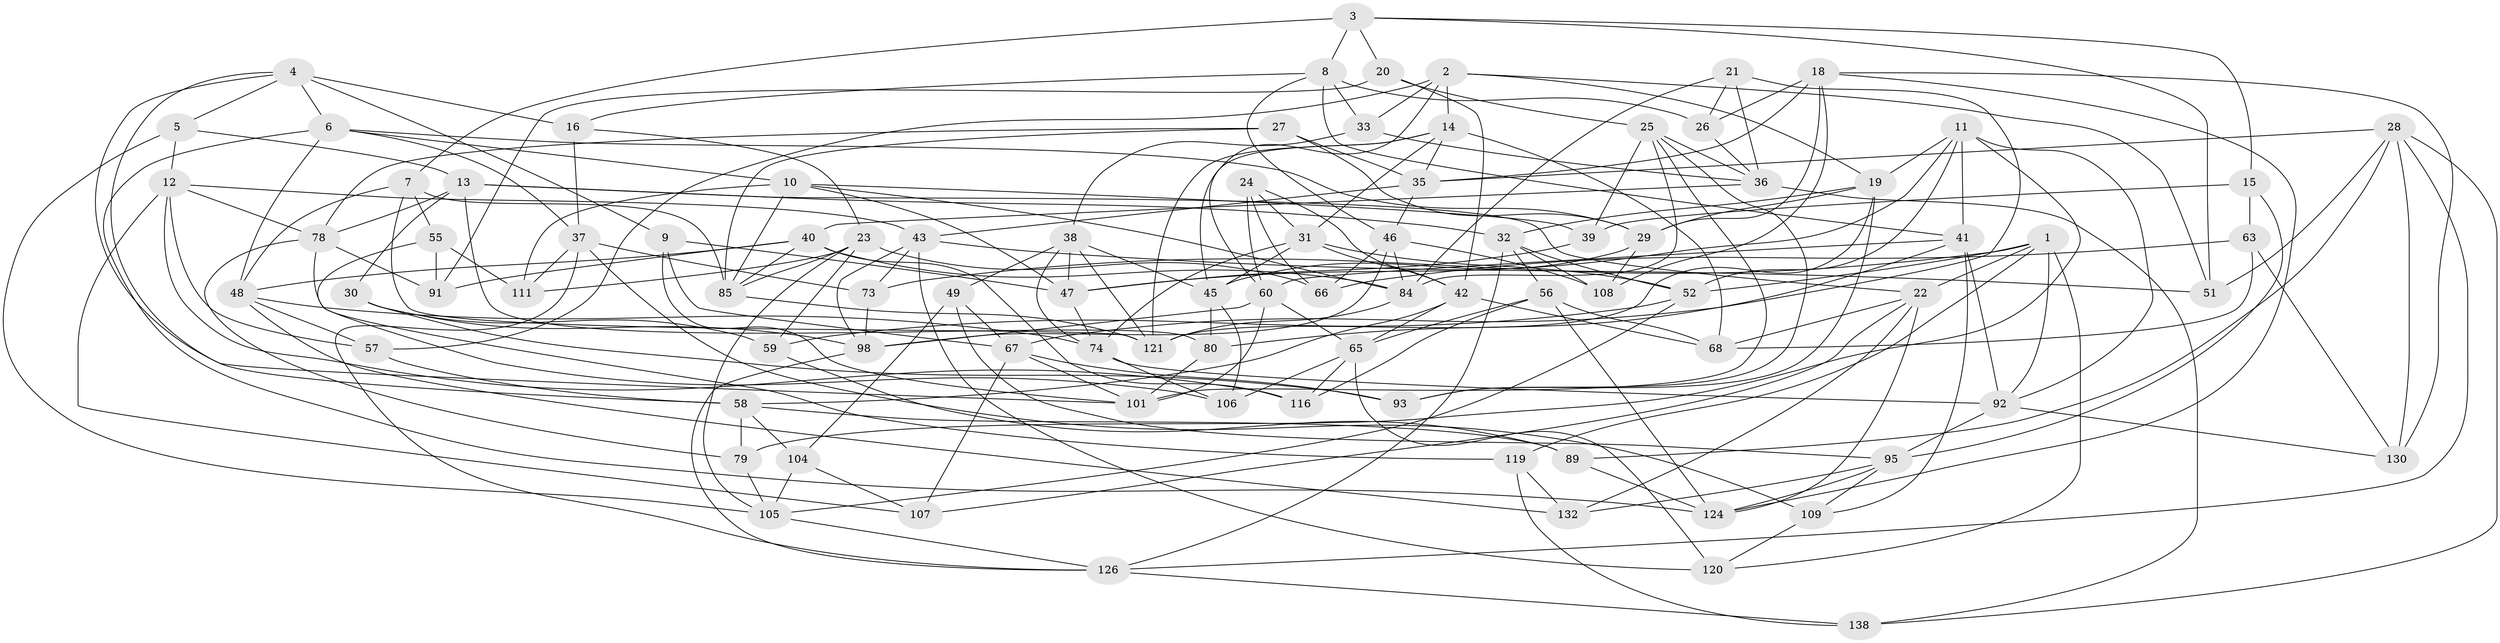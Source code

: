// Generated by graph-tools (version 1.1) at 2025/24/03/03/25 07:24:25]
// undirected, 89 vertices, 228 edges
graph export_dot {
graph [start="1"]
  node [color=gray90,style=filled];
  1 [super="+128"];
  2 [super="+34"];
  3 [super="+53"];
  4 [super="+70"];
  5;
  6 [super="+99"];
  7 [super="+131"];
  8 [super="+112"];
  9;
  10 [super="+117"];
  11 [super="+17"];
  12 [super="+114"];
  13 [super="+87"];
  14 [super="+62"];
  15;
  16;
  18 [super="+44"];
  19 [super="+64"];
  20;
  21;
  22 [super="+113"];
  23 [super="+134"];
  24;
  25 [super="+97"];
  26;
  27;
  28 [super="+61"];
  29 [super="+83"];
  30;
  31 [super="+100"];
  32 [super="+110"];
  33;
  35 [super="+50"];
  36 [super="+81"];
  37 [super="+69"];
  38 [super="+76"];
  39;
  40 [super="+77"];
  41 [super="+54"];
  42 [super="+71"];
  43 [super="+103"];
  45 [super="+82"];
  46 [super="+141"];
  47 [super="+123"];
  48 [super="+118"];
  49;
  51;
  52 [super="+88"];
  55;
  56 [super="+72"];
  57;
  58 [super="+139"];
  59;
  60 [super="+135"];
  63;
  65 [super="+94"];
  66;
  67 [super="+90"];
  68 [super="+75"];
  73;
  74 [super="+125"];
  78 [super="+96"];
  79;
  80;
  84 [super="+133"];
  85 [super="+86"];
  89;
  91;
  92 [super="+102"];
  93;
  95 [super="+122"];
  98 [super="+127"];
  101 [super="+115"];
  104;
  105 [super="+140"];
  106;
  107;
  108;
  109;
  111;
  116;
  119;
  120;
  121 [super="+129"];
  124 [super="+137"];
  126 [super="+136"];
  130;
  132;
  138;
  1 -- 120;
  1 -- 52;
  1 -- 119;
  1 -- 73;
  1 -- 92;
  1 -- 22;
  2 -- 33;
  2 -- 57;
  2 -- 51;
  2 -- 19;
  2 -- 60;
  2 -- 14;
  3 -- 7 [weight=2];
  3 -- 20;
  3 -- 8;
  3 -- 51;
  3 -- 15;
  4 -- 101;
  4 -- 16;
  4 -- 5;
  4 -- 9;
  4 -- 6;
  4 -- 58;
  5 -- 12;
  5 -- 13;
  5 -- 105;
  6 -- 29;
  6 -- 124;
  6 -- 10;
  6 -- 37;
  6 -- 48;
  7 -- 55;
  7 -- 85;
  7 -- 121;
  7 -- 48;
  8 -- 26;
  8 -- 16;
  8 -- 33;
  8 -- 41;
  8 -- 46;
  9 -- 67;
  9 -- 47;
  9 -- 101;
  10 -- 39;
  10 -- 111;
  10 -- 84;
  10 -- 47;
  10 -- 85;
  11 -- 19;
  11 -- 47;
  11 -- 41;
  11 -- 52;
  11 -- 79;
  11 -- 92;
  12 -- 57;
  12 -- 43;
  12 -- 116;
  12 -- 107;
  12 -- 78;
  13 -- 78;
  13 -- 80;
  13 -- 30;
  13 -- 32;
  13 -- 22;
  14 -- 121;
  14 -- 68;
  14 -- 31;
  14 -- 35;
  14 -- 45;
  15 -- 39;
  15 -- 63;
  15 -- 95;
  16 -- 37;
  16 -- 23;
  18 -- 124;
  18 -- 26;
  18 -- 108;
  18 -- 35;
  18 -- 29;
  18 -- 130;
  19 -- 121;
  19 -- 93;
  19 -- 32;
  19 -- 29;
  20 -- 25;
  20 -- 91;
  20 -- 42;
  21 -- 84;
  21 -- 26;
  21 -- 67;
  21 -- 36;
  22 -- 132;
  22 -- 107;
  22 -- 68;
  22 -- 124;
  23 -- 105;
  23 -- 66;
  23 -- 85;
  23 -- 59;
  23 -- 111;
  24 -- 60;
  24 -- 66;
  24 -- 42;
  24 -- 31;
  25 -- 101;
  25 -- 36;
  25 -- 93;
  25 -- 39;
  25 -- 84;
  26 -- 36;
  27 -- 85;
  27 -- 29;
  27 -- 78;
  27 -- 35;
  28 -- 35;
  28 -- 51;
  28 -- 89;
  28 -- 138;
  28 -- 130;
  28 -- 126;
  29 -- 108;
  29 -- 45;
  30 -- 59;
  30 -- 93;
  30 -- 98;
  31 -- 74;
  31 -- 42;
  31 -- 52;
  31 -- 45;
  32 -- 108;
  32 -- 52;
  32 -- 56;
  32 -- 126;
  33 -- 36;
  33 -- 38;
  35 -- 43;
  35 -- 46;
  36 -- 138;
  36 -- 40;
  37 -- 73;
  37 -- 109;
  37 -- 111;
  37 -- 126;
  38 -- 47;
  38 -- 49;
  38 -- 45;
  38 -- 121;
  38 -- 74;
  39 -- 47;
  40 -- 84;
  40 -- 91;
  40 -- 48;
  40 -- 116;
  40 -- 85;
  41 -- 92;
  41 -- 80;
  41 -- 109;
  41 -- 60;
  42 -- 58;
  42 -- 65;
  42 -- 68;
  43 -- 73;
  43 -- 120;
  43 -- 98;
  43 -- 51;
  45 -- 106;
  45 -- 80;
  46 -- 108;
  46 -- 98;
  46 -- 66;
  46 -- 84;
  47 -- 74;
  48 -- 57;
  48 -- 132;
  48 -- 74;
  49 -- 104;
  49 -- 95;
  49 -- 67;
  52 -- 59;
  52 -- 105;
  55 -- 119;
  55 -- 91;
  55 -- 111;
  56 -- 116;
  56 -- 68 [weight=2];
  56 -- 65;
  56 -- 124;
  57 -- 58;
  58 -- 79;
  58 -- 89;
  58 -- 104;
  59 -- 89;
  60 -- 98;
  60 -- 101;
  60 -- 65;
  63 -- 68;
  63 -- 66;
  63 -- 130;
  65 -- 120;
  65 -- 106;
  65 -- 116;
  67 -- 101;
  67 -- 107;
  67 -- 93;
  73 -- 98;
  74 -- 106;
  74 -- 92;
  78 -- 106;
  78 -- 91;
  78 -- 79;
  79 -- 105;
  80 -- 101;
  84 -- 121;
  85 -- 121;
  89 -- 124;
  92 -- 130;
  92 -- 95;
  95 -- 132;
  95 -- 124;
  95 -- 109;
  98 -- 126;
  104 -- 107;
  104 -- 105;
  105 -- 126;
  109 -- 120;
  119 -- 132;
  119 -- 138;
  126 -- 138;
}
